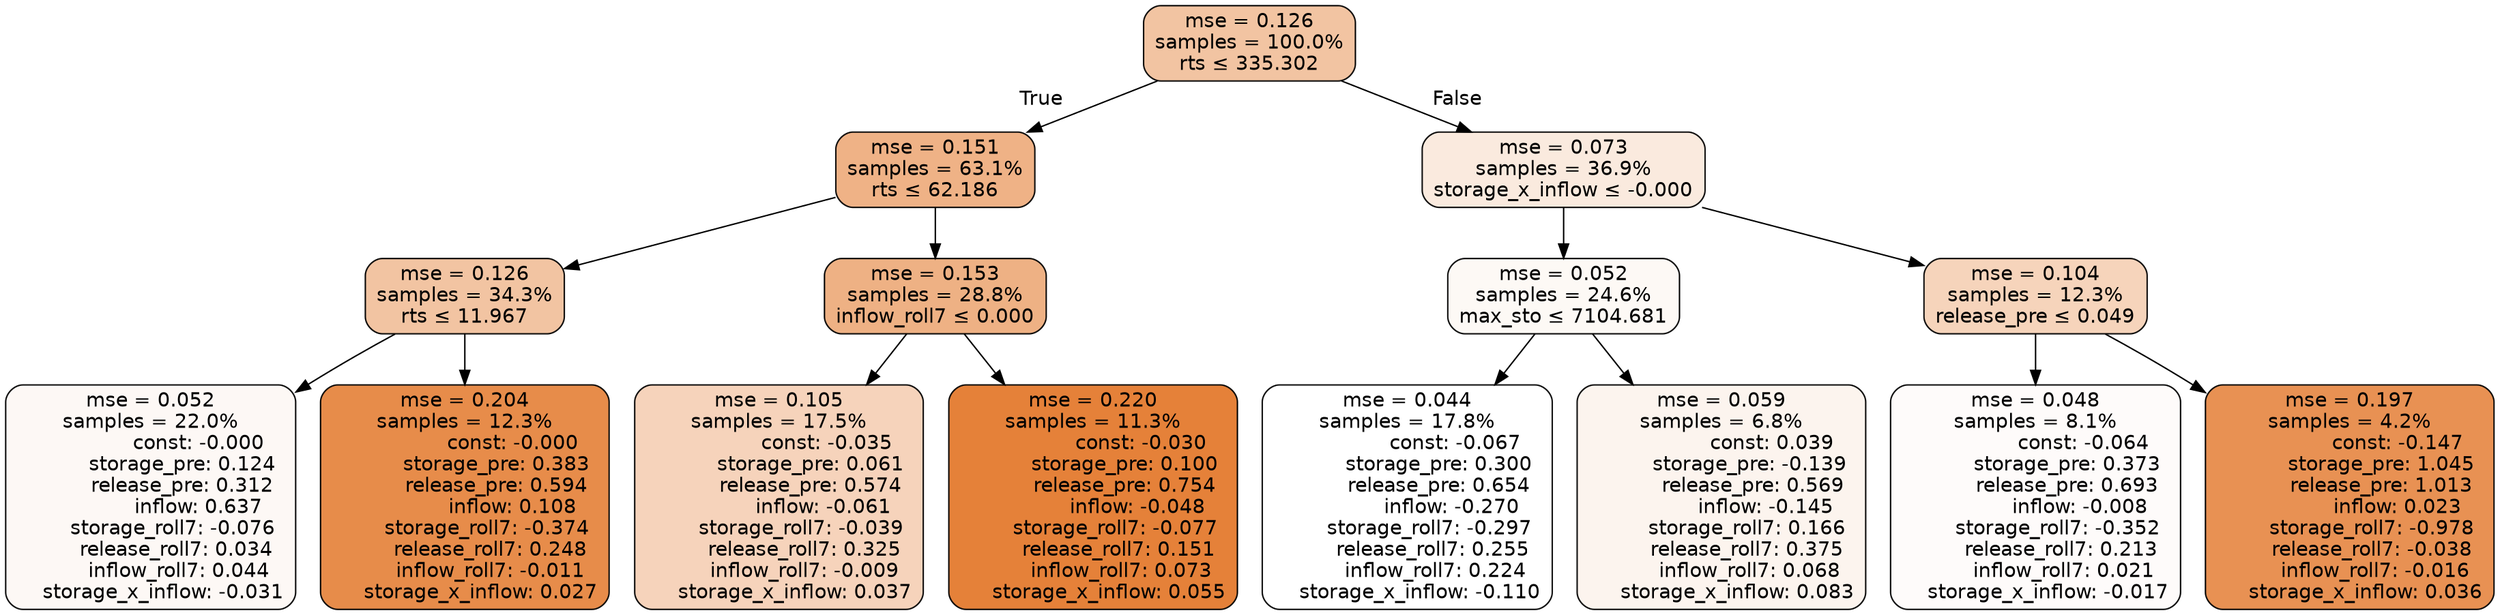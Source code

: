digraph tree {
bgcolor="transparent"
node [shape=rectangle, style="filled, rounded", color="black", fontname=helvetica] ;
edge [fontname=helvetica] ;
	"0" [label="mse = 0.126
samples = 100.0%
rts &le; 335.302", fillcolor="#f2c4a2"]
	"1" [label="mse = 0.151
samples = 63.1%
rts &le; 62.186", fillcolor="#efb286"]
	"2" [label="mse = 0.126
samples = 34.3%
rts &le; 11.967", fillcolor="#f2c4a2"]
	"3" [label="mse = 0.052
samples = 22.0%
               const: -0.000
          storage_pre: 0.124
          release_pre: 0.312
               inflow: 0.637
       storage_roll7: -0.076
        release_roll7: 0.034
         inflow_roll7: 0.044
    storage_x_inflow: -0.031", fillcolor="#fdf8f5"]
	"4" [label="mse = 0.204
samples = 12.3%
               const: -0.000
          storage_pre: 0.383
          release_pre: 0.594
               inflow: 0.108
       storage_roll7: -0.374
        release_roll7: 0.248
        inflow_roll7: -0.011
     storage_x_inflow: 0.027", fillcolor="#e78c4a"]
	"5" [label="mse = 0.153
samples = 28.8%
inflow_roll7 &le; 0.000", fillcolor="#eeb184"]
	"6" [label="mse = 0.105
samples = 17.5%
               const: -0.035
          storage_pre: 0.061
          release_pre: 0.574
              inflow: -0.061
       storage_roll7: -0.039
        release_roll7: 0.325
        inflow_roll7: -0.009
     storage_x_inflow: 0.037", fillcolor="#f6d3bb"]
	"7" [label="mse = 0.220
samples = 11.3%
               const: -0.030
          storage_pre: 0.100
          release_pre: 0.754
              inflow: -0.048
       storage_roll7: -0.077
        release_roll7: 0.151
         inflow_roll7: 0.073
     storage_x_inflow: 0.055", fillcolor="#e58139"]
	"8" [label="mse = 0.073
samples = 36.9%
storage_x_inflow &le; -0.000", fillcolor="#faeade"]
	"9" [label="mse = 0.052
samples = 24.6%
max_sto &le; 7104.681", fillcolor="#fdf9f5"]
	"10" [label="mse = 0.044
samples = 17.8%
               const: -0.067
          storage_pre: 0.300
          release_pre: 0.654
              inflow: -0.270
       storage_roll7: -0.297
        release_roll7: 0.255
         inflow_roll7: 0.224
    storage_x_inflow: -0.110", fillcolor="#ffffff"]
	"11" [label="mse = 0.059
samples = 6.8%
                const: 0.039
         storage_pre: -0.139
          release_pre: 0.569
              inflow: -0.145
        storage_roll7: 0.166
        release_roll7: 0.375
         inflow_roll7: 0.068
     storage_x_inflow: 0.083", fillcolor="#fcf4ee"]
	"12" [label="mse = 0.104
samples = 12.3%
release_pre &le; 0.049", fillcolor="#f6d4bb"]
	"13" [label="mse = 0.048
samples = 8.1%
               const: -0.064
          storage_pre: 0.373
          release_pre: 0.693
              inflow: -0.008
       storage_roll7: -0.352
        release_roll7: 0.213
         inflow_roll7: 0.021
    storage_x_inflow: -0.017", fillcolor="#fefbfa"]
	"14" [label="mse = 0.197
samples = 4.2%
               const: -0.147
          storage_pre: 1.045
          release_pre: 1.013
               inflow: 0.023
       storage_roll7: -0.978
       release_roll7: -0.038
        inflow_roll7: -0.016
     storage_x_inflow: 0.036", fillcolor="#e89153"]

	"0" -> "1" [labeldistance=2.5, labelangle=45, headlabel="True"]
	"1" -> "2"
	"2" -> "3"
	"2" -> "4"
	"1" -> "5"
	"5" -> "6"
	"5" -> "7"
	"0" -> "8" [labeldistance=2.5, labelangle=-45, headlabel="False"]
	"8" -> "9"
	"9" -> "10"
	"9" -> "11"
	"8" -> "12"
	"12" -> "13"
	"12" -> "14"
}